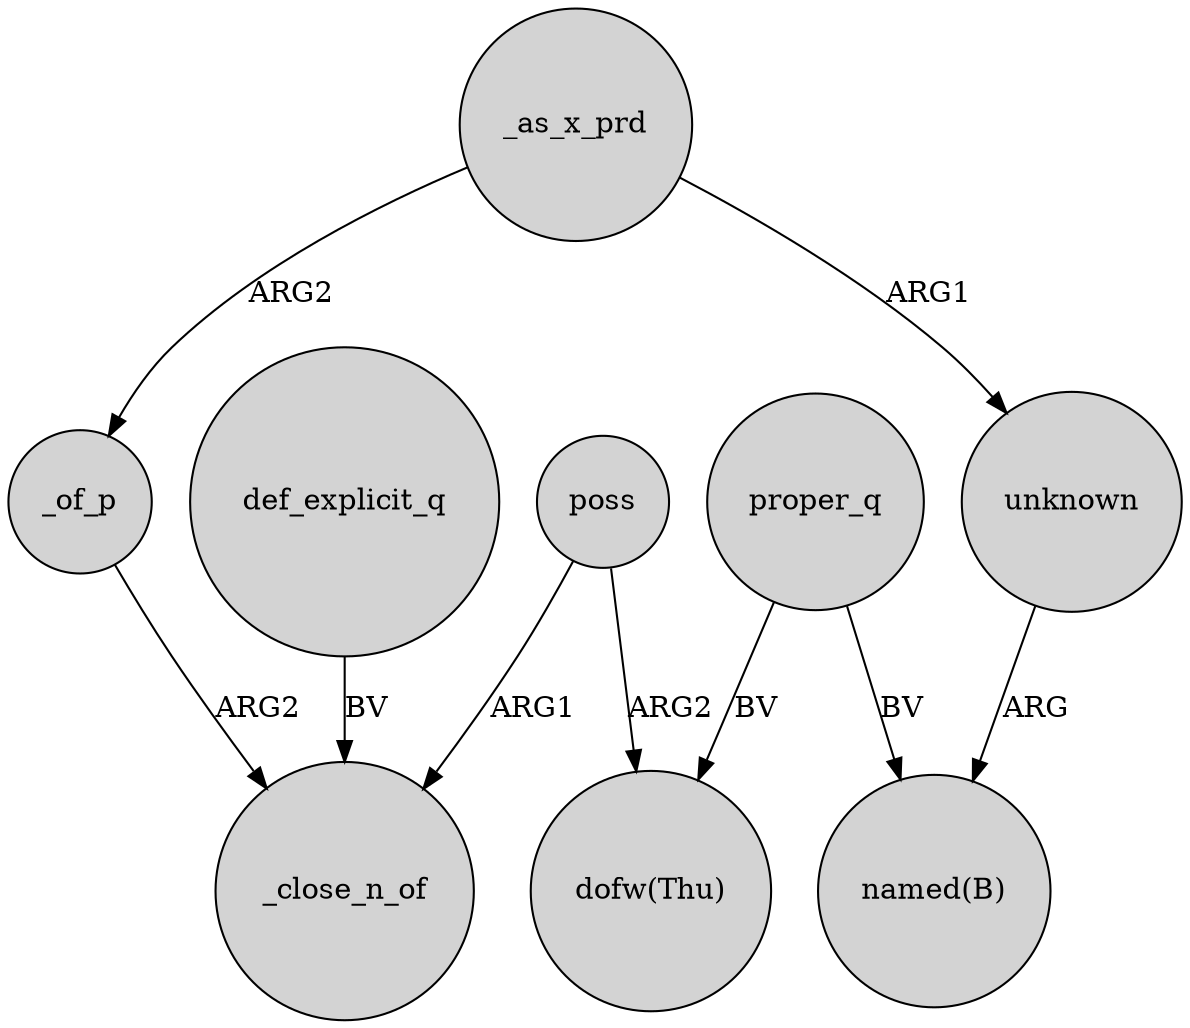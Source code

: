 digraph {
	node [shape=circle style=filled]
	_as_x_prd -> _of_p [label=ARG2]
	_of_p -> _close_n_of [label=ARG2]
	unknown -> "named(B)" [label=ARG]
	proper_q -> "named(B)" [label=BV]
	_as_x_prd -> unknown [label=ARG1]
	poss -> _close_n_of [label=ARG1]
	poss -> "dofw(Thu)" [label=ARG2]
	proper_q -> "dofw(Thu)" [label=BV]
	def_explicit_q -> _close_n_of [label=BV]
}
